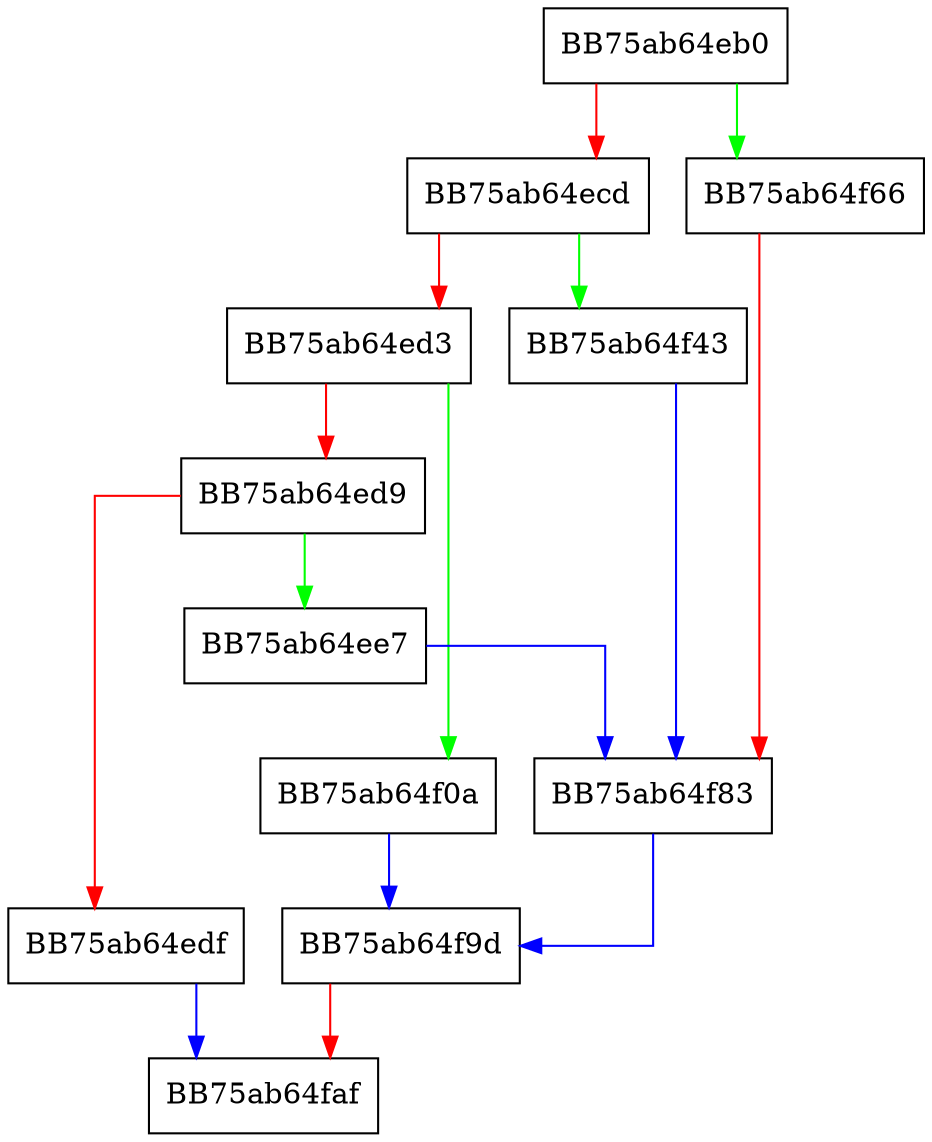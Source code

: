 digraph GetQuery {
  node [shape="box"];
  graph [splines=ortho];
  BB75ab64eb0 -> BB75ab64f66 [color="green"];
  BB75ab64eb0 -> BB75ab64ecd [color="red"];
  BB75ab64ecd -> BB75ab64f43 [color="green"];
  BB75ab64ecd -> BB75ab64ed3 [color="red"];
  BB75ab64ed3 -> BB75ab64f0a [color="green"];
  BB75ab64ed3 -> BB75ab64ed9 [color="red"];
  BB75ab64ed9 -> BB75ab64ee7 [color="green"];
  BB75ab64ed9 -> BB75ab64edf [color="red"];
  BB75ab64edf -> BB75ab64faf [color="blue"];
  BB75ab64ee7 -> BB75ab64f83 [color="blue"];
  BB75ab64f0a -> BB75ab64f9d [color="blue"];
  BB75ab64f43 -> BB75ab64f83 [color="blue"];
  BB75ab64f66 -> BB75ab64f83 [color="red"];
  BB75ab64f83 -> BB75ab64f9d [color="blue"];
  BB75ab64f9d -> BB75ab64faf [color="red"];
}